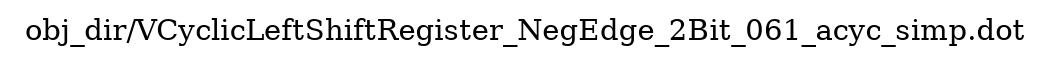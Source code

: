 digraph v3graph {
	graph	[label="obj_dir/VCyclicLeftShiftRegister_NegEdge_2Bit_061_acyc_simp.dot",
		 labelloc=t, labeljust=l,
		 //size="7.5,10",
		 rankdir=TB];
}
